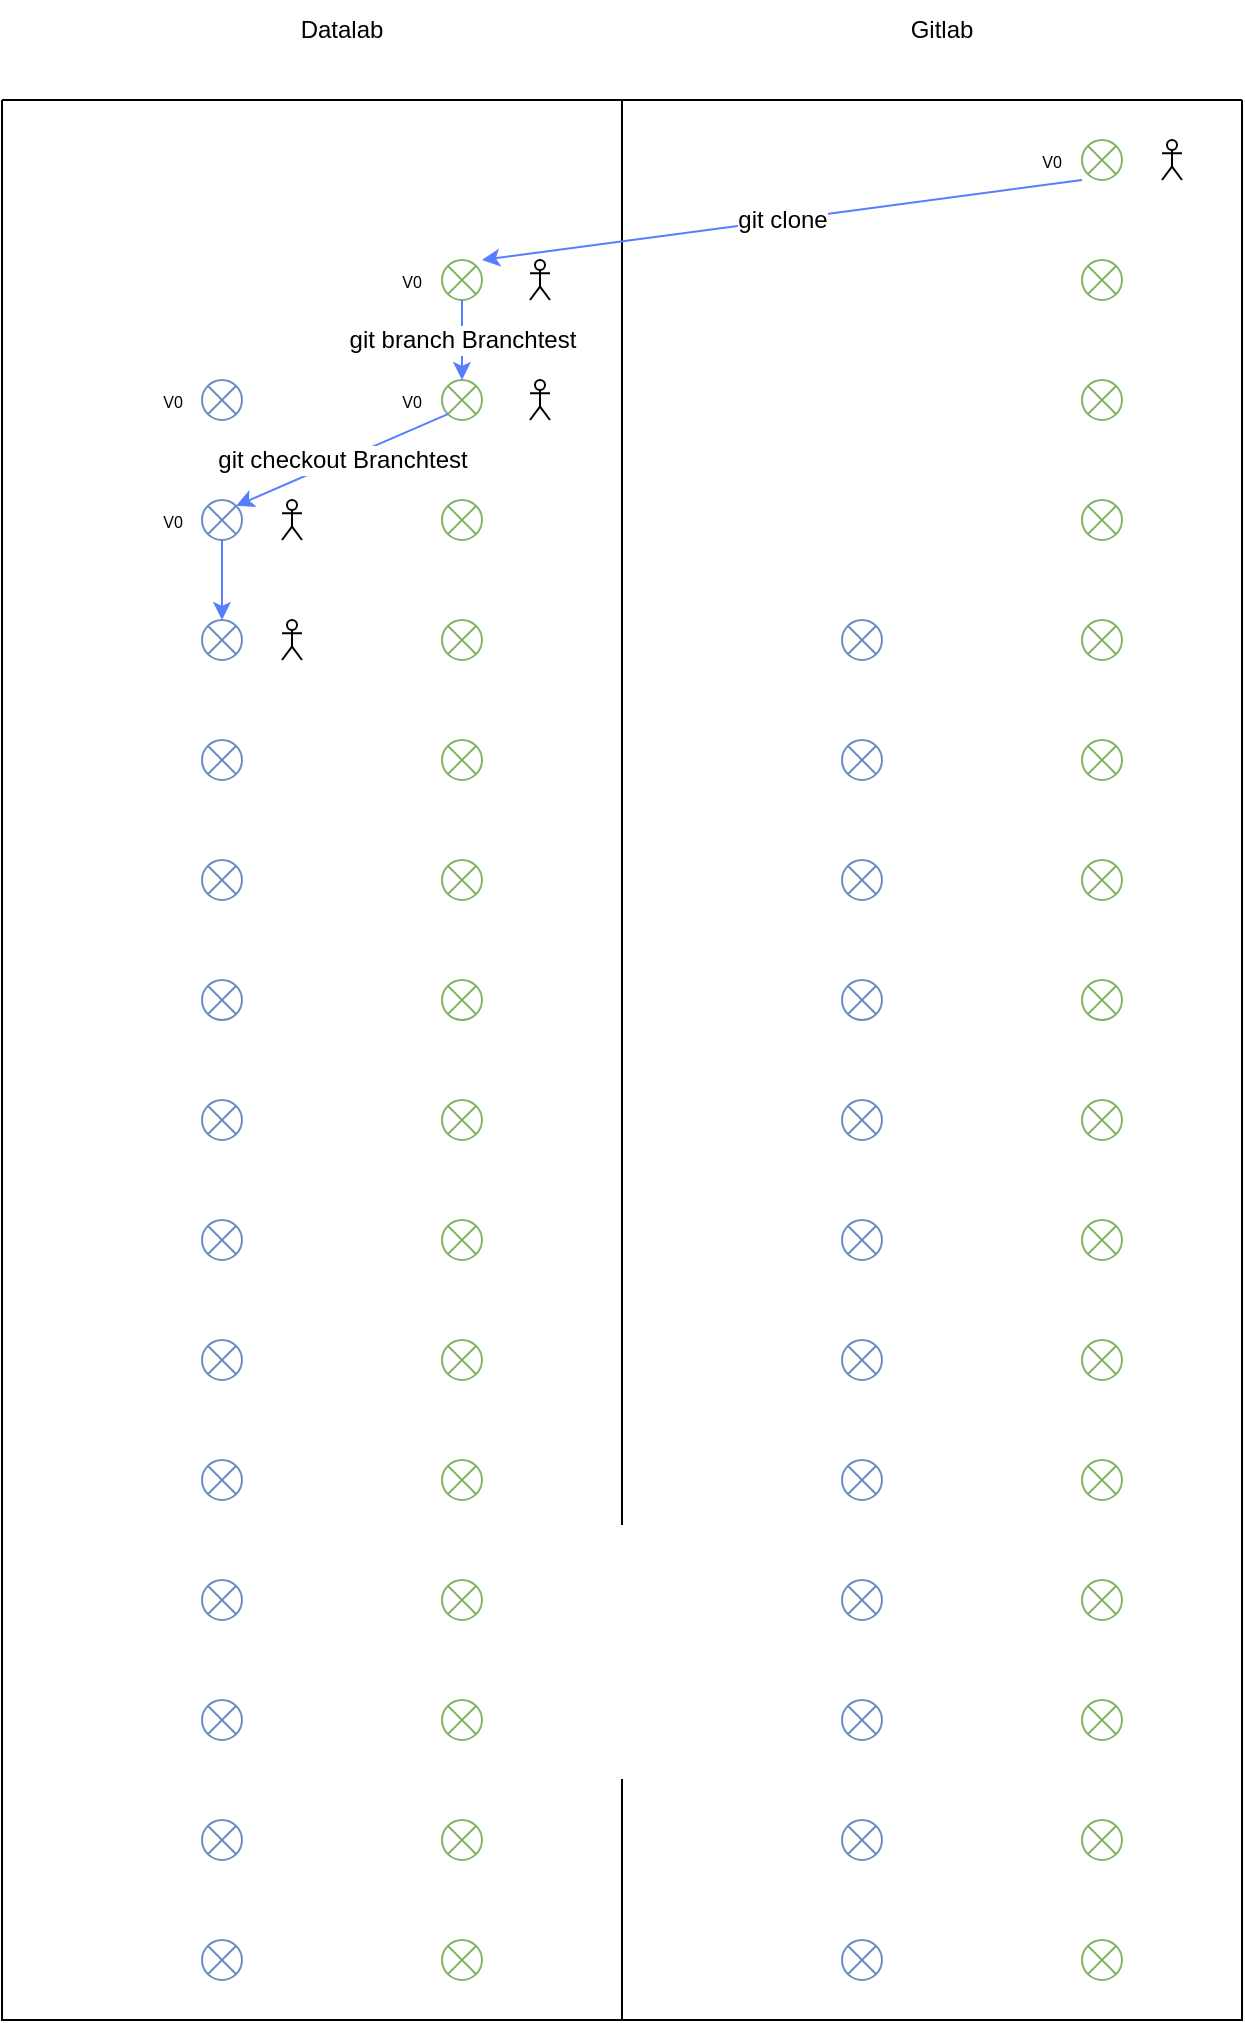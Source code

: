 <mxfile version="20.3.6" type="github">
  <diagram id="nAuwUsPzhKM0GsfRYQqk" name="Page-1">
    <mxGraphModel dx="1422" dy="762" grid="1" gridSize="10" guides="1" tooltips="1" connect="1" arrows="1" fold="1" page="1" pageScale="1" pageWidth="827" pageHeight="1169" math="0" shadow="0">
      <root>
        <mxCell id="0" />
        <mxCell id="1" parent="0" />
        <mxCell id="7mzZi2HHNZOIRyizlRB2-1" value="" style="shape=sumEllipse;perimeter=ellipsePerimeter;whiteSpace=wrap;html=1;backgroundOutline=1;fillColor=none;strokeColor=#82b366;" vertex="1" parent="1">
          <mxGeometry x="680" y="80" width="20" height="20" as="geometry" />
        </mxCell>
        <mxCell id="7mzZi2HHNZOIRyizlRB2-2" value="" style="shape=sumEllipse;perimeter=ellipsePerimeter;whiteSpace=wrap;html=1;backgroundOutline=1;fillColor=none;strokeColor=#82b366;" vertex="1" parent="1">
          <mxGeometry x="680" y="200" width="20" height="20" as="geometry" />
        </mxCell>
        <mxCell id="7mzZi2HHNZOIRyizlRB2-3" value="" style="shape=sumEllipse;perimeter=ellipsePerimeter;whiteSpace=wrap;html=1;backgroundOutline=1;fillColor=none;strokeColor=#82b366;" vertex="1" parent="1">
          <mxGeometry x="680" y="140" width="20" height="20" as="geometry" />
        </mxCell>
        <mxCell id="7mzZi2HHNZOIRyizlRB2-4" value="" style="shape=sumEllipse;perimeter=ellipsePerimeter;whiteSpace=wrap;html=1;backgroundOutline=1;fillColor=none;strokeColor=#82b366;" vertex="1" parent="1">
          <mxGeometry x="680" y="260" width="20" height="20" as="geometry" />
        </mxCell>
        <mxCell id="7mzZi2HHNZOIRyizlRB2-12" value="" style="shape=sumEllipse;perimeter=ellipsePerimeter;whiteSpace=wrap;html=1;backgroundOutline=1;fillColor=none;strokeColor=#82b366;" vertex="1" parent="1">
          <mxGeometry x="680" y="500" width="20" height="20" as="geometry" />
        </mxCell>
        <mxCell id="7mzZi2HHNZOIRyizlRB2-13" value="" style="shape=sumEllipse;perimeter=ellipsePerimeter;whiteSpace=wrap;html=1;backgroundOutline=1;fillColor=none;strokeColor=#82b366;" vertex="1" parent="1">
          <mxGeometry x="680" y="440" width="20" height="20" as="geometry" />
        </mxCell>
        <mxCell id="7mzZi2HHNZOIRyizlRB2-14" value="" style="shape=sumEllipse;perimeter=ellipsePerimeter;whiteSpace=wrap;html=1;backgroundOutline=1;fillColor=none;strokeColor=#82b366;" vertex="1" parent="1">
          <mxGeometry x="680" y="380" width="20" height="20" as="geometry" />
        </mxCell>
        <mxCell id="7mzZi2HHNZOIRyizlRB2-15" value="" style="shape=sumEllipse;perimeter=ellipsePerimeter;whiteSpace=wrap;html=1;backgroundOutline=1;fillColor=none;strokeColor=#82b366;" vertex="1" parent="1">
          <mxGeometry x="680" y="320" width="20" height="20" as="geometry" />
        </mxCell>
        <mxCell id="7mzZi2HHNZOIRyizlRB2-20" value="" style="shape=sumEllipse;perimeter=ellipsePerimeter;whiteSpace=wrap;html=1;backgroundOutline=1;fillColor=none;strokeColor=#82b366;" vertex="1" parent="1">
          <mxGeometry x="680" y="860" width="20" height="20" as="geometry" />
        </mxCell>
        <mxCell id="7mzZi2HHNZOIRyizlRB2-21" value="" style="shape=sumEllipse;perimeter=ellipsePerimeter;whiteSpace=wrap;html=1;backgroundOutline=1;fillColor=none;strokeColor=#82b366;" vertex="1" parent="1">
          <mxGeometry x="680" y="740" width="20" height="20" as="geometry" />
        </mxCell>
        <mxCell id="7mzZi2HHNZOIRyizlRB2-22" value="" style="shape=sumEllipse;perimeter=ellipsePerimeter;whiteSpace=wrap;html=1;backgroundOutline=1;fillColor=none;strokeColor=#82b366;" vertex="1" parent="1">
          <mxGeometry x="680" y="680" width="20" height="20" as="geometry" />
        </mxCell>
        <mxCell id="7mzZi2HHNZOIRyizlRB2-23" value="" style="shape=sumEllipse;perimeter=ellipsePerimeter;whiteSpace=wrap;html=1;backgroundOutline=1;fillColor=none;strokeColor=#82b366;" vertex="1" parent="1">
          <mxGeometry x="680" y="620" width="20" height="20" as="geometry" />
        </mxCell>
        <mxCell id="7mzZi2HHNZOIRyizlRB2-25" value="" style="shape=sumEllipse;perimeter=ellipsePerimeter;whiteSpace=wrap;html=1;backgroundOutline=1;fillColor=none;strokeColor=#82b366;" vertex="1" parent="1">
          <mxGeometry x="680" y="800" width="20" height="20" as="geometry" />
        </mxCell>
        <mxCell id="7mzZi2HHNZOIRyizlRB2-26" value="" style="shape=sumEllipse;perimeter=ellipsePerimeter;whiteSpace=wrap;html=1;backgroundOutline=1;fillColor=none;strokeColor=#82b366;" vertex="1" parent="1">
          <mxGeometry x="680" y="920" width="20" height="20" as="geometry" />
        </mxCell>
        <mxCell id="7mzZi2HHNZOIRyizlRB2-27" value="" style="shape=sumEllipse;perimeter=ellipsePerimeter;whiteSpace=wrap;html=1;backgroundOutline=1;fillColor=none;strokeColor=#82b366;" vertex="1" parent="1">
          <mxGeometry x="680" y="980" width="20" height="20" as="geometry" />
        </mxCell>
        <mxCell id="7mzZi2HHNZOIRyizlRB2-32" value="" style="shape=sumEllipse;perimeter=ellipsePerimeter;whiteSpace=wrap;html=1;backgroundOutline=1;fillColor=none;strokeColor=#82b366;" vertex="1" parent="1">
          <mxGeometry x="680" y="560" width="20" height="20" as="geometry" />
        </mxCell>
        <mxCell id="7mzZi2HHNZOIRyizlRB2-38" value="" style="shape=sumEllipse;perimeter=ellipsePerimeter;whiteSpace=wrap;html=1;backgroundOutline=1;fillColor=none;strokeColor=#82b366;" vertex="1" parent="1">
          <mxGeometry x="360" y="200" width="20" height="20" as="geometry" />
        </mxCell>
        <mxCell id="7mzZi2HHNZOIRyizlRB2-39" value="" style="shape=sumEllipse;perimeter=ellipsePerimeter;whiteSpace=wrap;html=1;backgroundOutline=1;fillColor=none;strokeColor=#82b366;" vertex="1" parent="1">
          <mxGeometry x="360" y="140" width="20" height="20" as="geometry" />
        </mxCell>
        <mxCell id="7mzZi2HHNZOIRyizlRB2-40" value="" style="shape=sumEllipse;perimeter=ellipsePerimeter;whiteSpace=wrap;html=1;backgroundOutline=1;fillColor=none;strokeColor=#82b366;" vertex="1" parent="1">
          <mxGeometry x="360" y="260" width="20" height="20" as="geometry" />
        </mxCell>
        <mxCell id="7mzZi2HHNZOIRyizlRB2-41" value="" style="shape=sumEllipse;perimeter=ellipsePerimeter;whiteSpace=wrap;html=1;backgroundOutline=1;fillColor=none;strokeColor=#82b366;" vertex="1" parent="1">
          <mxGeometry x="360" y="500" width="20" height="20" as="geometry" />
        </mxCell>
        <mxCell id="7mzZi2HHNZOIRyizlRB2-42" value="" style="shape=sumEllipse;perimeter=ellipsePerimeter;whiteSpace=wrap;html=1;backgroundOutline=1;fillColor=none;strokeColor=#82b366;" vertex="1" parent="1">
          <mxGeometry x="360" y="440" width="20" height="20" as="geometry" />
        </mxCell>
        <mxCell id="7mzZi2HHNZOIRyizlRB2-43" value="" style="shape=sumEllipse;perimeter=ellipsePerimeter;whiteSpace=wrap;html=1;backgroundOutline=1;fillColor=none;strokeColor=#82b366;" vertex="1" parent="1">
          <mxGeometry x="360" y="380" width="20" height="20" as="geometry" />
        </mxCell>
        <mxCell id="7mzZi2HHNZOIRyizlRB2-44" value="" style="shape=sumEllipse;perimeter=ellipsePerimeter;whiteSpace=wrap;html=1;backgroundOutline=1;fillColor=none;strokeColor=#82b366;" vertex="1" parent="1">
          <mxGeometry x="360" y="320" width="20" height="20" as="geometry" />
        </mxCell>
        <mxCell id="7mzZi2HHNZOIRyizlRB2-45" value="" style="shape=sumEllipse;perimeter=ellipsePerimeter;whiteSpace=wrap;html=1;backgroundOutline=1;fillColor=none;strokeColor=#82b366;" vertex="1" parent="1">
          <mxGeometry x="360" y="860" width="20" height="20" as="geometry" />
        </mxCell>
        <mxCell id="7mzZi2HHNZOIRyizlRB2-46" value="" style="shape=sumEllipse;perimeter=ellipsePerimeter;whiteSpace=wrap;html=1;backgroundOutline=1;fillColor=none;strokeColor=#82b366;" vertex="1" parent="1">
          <mxGeometry x="360" y="740" width="20" height="20" as="geometry" />
        </mxCell>
        <mxCell id="7mzZi2HHNZOIRyizlRB2-47" value="" style="shape=sumEllipse;perimeter=ellipsePerimeter;whiteSpace=wrap;html=1;backgroundOutline=1;fillColor=none;strokeColor=#82b366;" vertex="1" parent="1">
          <mxGeometry x="360" y="680" width="20" height="20" as="geometry" />
        </mxCell>
        <mxCell id="7mzZi2HHNZOIRyizlRB2-48" value="" style="shape=sumEllipse;perimeter=ellipsePerimeter;whiteSpace=wrap;html=1;backgroundOutline=1;fillColor=none;strokeColor=#82b366;" vertex="1" parent="1">
          <mxGeometry x="360" y="620" width="20" height="20" as="geometry" />
        </mxCell>
        <mxCell id="7mzZi2HHNZOIRyizlRB2-49" value="" style="shape=sumEllipse;perimeter=ellipsePerimeter;whiteSpace=wrap;html=1;backgroundOutline=1;fillColor=none;strokeColor=#82b366;" vertex="1" parent="1">
          <mxGeometry x="360" y="800" width="20" height="20" as="geometry" />
        </mxCell>
        <mxCell id="7mzZi2HHNZOIRyizlRB2-50" value="" style="shape=sumEllipse;perimeter=ellipsePerimeter;whiteSpace=wrap;html=1;backgroundOutline=1;fillColor=none;strokeColor=#82b366;" vertex="1" parent="1">
          <mxGeometry x="360" y="920" width="20" height="20" as="geometry" />
        </mxCell>
        <mxCell id="7mzZi2HHNZOIRyizlRB2-51" value="" style="shape=sumEllipse;perimeter=ellipsePerimeter;whiteSpace=wrap;html=1;backgroundOutline=1;fillColor=none;strokeColor=#82b366;" vertex="1" parent="1">
          <mxGeometry x="360" y="980" width="20" height="20" as="geometry" />
        </mxCell>
        <mxCell id="7mzZi2HHNZOIRyizlRB2-52" value="" style="shape=sumEllipse;perimeter=ellipsePerimeter;whiteSpace=wrap;html=1;backgroundOutline=1;fillColor=none;strokeColor=#82b366;" vertex="1" parent="1">
          <mxGeometry x="360" y="560" width="20" height="20" as="geometry" />
        </mxCell>
        <mxCell id="7mzZi2HHNZOIRyizlRB2-57" value="" style="shape=sumEllipse;perimeter=ellipsePerimeter;whiteSpace=wrap;html=1;backgroundOutline=1;fillColor=none;strokeColor=#6c8ebf;" vertex="1" parent="1">
          <mxGeometry x="560" y="500" width="20" height="20" as="geometry" />
        </mxCell>
        <mxCell id="7mzZi2HHNZOIRyizlRB2-58" value="" style="shape=sumEllipse;perimeter=ellipsePerimeter;whiteSpace=wrap;html=1;backgroundOutline=1;fillColor=none;strokeColor=#6c8ebf;" vertex="1" parent="1">
          <mxGeometry x="560" y="440" width="20" height="20" as="geometry" />
        </mxCell>
        <mxCell id="7mzZi2HHNZOIRyizlRB2-59" value="" style="shape=sumEllipse;perimeter=ellipsePerimeter;whiteSpace=wrap;html=1;backgroundOutline=1;fillColor=none;strokeColor=#6c8ebf;" vertex="1" parent="1">
          <mxGeometry x="560" y="380" width="20" height="20" as="geometry" />
        </mxCell>
        <mxCell id="7mzZi2HHNZOIRyizlRB2-60" value="" style="shape=sumEllipse;perimeter=ellipsePerimeter;whiteSpace=wrap;html=1;backgroundOutline=1;fillColor=none;strokeColor=#6c8ebf;" vertex="1" parent="1">
          <mxGeometry x="560" y="320" width="20" height="20" as="geometry" />
        </mxCell>
        <mxCell id="7mzZi2HHNZOIRyizlRB2-61" value="" style="shape=sumEllipse;perimeter=ellipsePerimeter;whiteSpace=wrap;html=1;backgroundOutline=1;fillColor=none;strokeColor=#6c8ebf;" vertex="1" parent="1">
          <mxGeometry x="560" y="860" width="20" height="20" as="geometry" />
        </mxCell>
        <mxCell id="7mzZi2HHNZOIRyizlRB2-62" value="" style="shape=sumEllipse;perimeter=ellipsePerimeter;whiteSpace=wrap;html=1;backgroundOutline=1;fillColor=none;strokeColor=#6c8ebf;" vertex="1" parent="1">
          <mxGeometry x="560" y="740" width="20" height="20" as="geometry" />
        </mxCell>
        <mxCell id="7mzZi2HHNZOIRyizlRB2-63" value="" style="shape=sumEllipse;perimeter=ellipsePerimeter;whiteSpace=wrap;html=1;backgroundOutline=1;fillColor=none;strokeColor=#6c8ebf;" vertex="1" parent="1">
          <mxGeometry x="560" y="680" width="20" height="20" as="geometry" />
        </mxCell>
        <mxCell id="7mzZi2HHNZOIRyizlRB2-64" value="" style="shape=sumEllipse;perimeter=ellipsePerimeter;whiteSpace=wrap;html=1;backgroundOutline=1;fillColor=none;strokeColor=#6c8ebf;" vertex="1" parent="1">
          <mxGeometry x="560" y="620" width="20" height="20" as="geometry" />
        </mxCell>
        <mxCell id="7mzZi2HHNZOIRyizlRB2-65" value="" style="shape=sumEllipse;perimeter=ellipsePerimeter;whiteSpace=wrap;html=1;backgroundOutline=1;fillColor=none;strokeColor=#6c8ebf;" vertex="1" parent="1">
          <mxGeometry x="560" y="800" width="20" height="20" as="geometry" />
        </mxCell>
        <mxCell id="7mzZi2HHNZOIRyizlRB2-66" value="" style="shape=sumEllipse;perimeter=ellipsePerimeter;whiteSpace=wrap;html=1;backgroundOutline=1;fillColor=none;strokeColor=#6c8ebf;" vertex="1" parent="1">
          <mxGeometry x="560" y="920" width="20" height="20" as="geometry" />
        </mxCell>
        <mxCell id="7mzZi2HHNZOIRyizlRB2-67" value="" style="shape=sumEllipse;perimeter=ellipsePerimeter;whiteSpace=wrap;html=1;backgroundOutline=1;fillColor=none;strokeColor=#6c8ebf;" vertex="1" parent="1">
          <mxGeometry x="560" y="980" width="20" height="20" as="geometry" />
        </mxCell>
        <mxCell id="7mzZi2HHNZOIRyizlRB2-68" value="" style="shape=sumEllipse;perimeter=ellipsePerimeter;whiteSpace=wrap;html=1;backgroundOutline=1;fillColor=none;strokeColor=#6c8ebf;" vertex="1" parent="1">
          <mxGeometry x="560" y="560" width="20" height="20" as="geometry" />
        </mxCell>
        <mxCell id="7mzZi2HHNZOIRyizlRB2-70" value="" style="shape=sumEllipse;perimeter=ellipsePerimeter;whiteSpace=wrap;html=1;backgroundOutline=1;fillColor=none;strokeColor=#6c8ebf;" vertex="1" parent="1">
          <mxGeometry x="240" y="200" width="20" height="20" as="geometry" />
        </mxCell>
        <mxCell id="7mzZi2HHNZOIRyizlRB2-72" value="" style="shape=sumEllipse;perimeter=ellipsePerimeter;whiteSpace=wrap;html=1;backgroundOutline=1;fillColor=none;strokeColor=#6c8ebf;" vertex="1" parent="1">
          <mxGeometry x="240" y="260" width="20" height="20" as="geometry" />
        </mxCell>
        <mxCell id="7mzZi2HHNZOIRyizlRB2-73" value="" style="shape=sumEllipse;perimeter=ellipsePerimeter;whiteSpace=wrap;html=1;backgroundOutline=1;fillColor=none;strokeColor=#6c8ebf;" vertex="1" parent="1">
          <mxGeometry x="240" y="500" width="20" height="20" as="geometry" />
        </mxCell>
        <mxCell id="7mzZi2HHNZOIRyizlRB2-74" value="" style="shape=sumEllipse;perimeter=ellipsePerimeter;whiteSpace=wrap;html=1;backgroundOutline=1;fillColor=none;strokeColor=#6c8ebf;" vertex="1" parent="1">
          <mxGeometry x="240" y="440" width="20" height="20" as="geometry" />
        </mxCell>
        <mxCell id="7mzZi2HHNZOIRyizlRB2-75" value="" style="shape=sumEllipse;perimeter=ellipsePerimeter;whiteSpace=wrap;html=1;backgroundOutline=1;fillColor=none;strokeColor=#6c8ebf;" vertex="1" parent="1">
          <mxGeometry x="240" y="380" width="20" height="20" as="geometry" />
        </mxCell>
        <mxCell id="7mzZi2HHNZOIRyizlRB2-76" value="" style="shape=sumEllipse;perimeter=ellipsePerimeter;whiteSpace=wrap;html=1;backgroundOutline=1;fillColor=none;strokeColor=#6c8ebf;" vertex="1" parent="1">
          <mxGeometry x="240" y="320" width="20" height="20" as="geometry" />
        </mxCell>
        <mxCell id="7mzZi2HHNZOIRyizlRB2-77" value="" style="shape=sumEllipse;perimeter=ellipsePerimeter;whiteSpace=wrap;html=1;backgroundOutline=1;fillColor=none;strokeColor=#6c8ebf;" vertex="1" parent="1">
          <mxGeometry x="240" y="860" width="20" height="20" as="geometry" />
        </mxCell>
        <mxCell id="7mzZi2HHNZOIRyizlRB2-78" value="" style="shape=sumEllipse;perimeter=ellipsePerimeter;whiteSpace=wrap;html=1;backgroundOutline=1;fillColor=none;strokeColor=#6c8ebf;" vertex="1" parent="1">
          <mxGeometry x="240" y="740" width="20" height="20" as="geometry" />
        </mxCell>
        <mxCell id="7mzZi2HHNZOIRyizlRB2-79" value="" style="shape=sumEllipse;perimeter=ellipsePerimeter;whiteSpace=wrap;html=1;backgroundOutline=1;fillColor=none;strokeColor=#6c8ebf;" vertex="1" parent="1">
          <mxGeometry x="240" y="680" width="20" height="20" as="geometry" />
        </mxCell>
        <mxCell id="7mzZi2HHNZOIRyizlRB2-80" value="" style="shape=sumEllipse;perimeter=ellipsePerimeter;whiteSpace=wrap;html=1;backgroundOutline=1;fillColor=none;strokeColor=#6c8ebf;" vertex="1" parent="1">
          <mxGeometry x="240" y="620" width="20" height="20" as="geometry" />
        </mxCell>
        <mxCell id="7mzZi2HHNZOIRyizlRB2-81" value="" style="shape=sumEllipse;perimeter=ellipsePerimeter;whiteSpace=wrap;html=1;backgroundOutline=1;fillColor=none;strokeColor=#6c8ebf;" vertex="1" parent="1">
          <mxGeometry x="240" y="800" width="20" height="20" as="geometry" />
        </mxCell>
        <mxCell id="7mzZi2HHNZOIRyizlRB2-82" value="" style="shape=sumEllipse;perimeter=ellipsePerimeter;whiteSpace=wrap;html=1;backgroundOutline=1;fillColor=none;strokeColor=#6c8ebf;" vertex="1" parent="1">
          <mxGeometry x="240" y="920" width="20" height="20" as="geometry" />
        </mxCell>
        <mxCell id="7mzZi2HHNZOIRyizlRB2-83" value="" style="shape=sumEllipse;perimeter=ellipsePerimeter;whiteSpace=wrap;html=1;backgroundOutline=1;fillColor=none;strokeColor=#6c8ebf;" vertex="1" parent="1">
          <mxGeometry x="240" y="980" width="20" height="20" as="geometry" />
        </mxCell>
        <mxCell id="7mzZi2HHNZOIRyizlRB2-84" value="" style="shape=sumEllipse;perimeter=ellipsePerimeter;whiteSpace=wrap;html=1;backgroundOutline=1;fillColor=none;strokeColor=#6c8ebf;" vertex="1" parent="1">
          <mxGeometry x="240" y="560" width="20" height="20" as="geometry" />
        </mxCell>
        <mxCell id="7mzZi2HHNZOIRyizlRB2-85" value="" style="swimlane;startSize=0;fillColor=none;" vertex="1" parent="1">
          <mxGeometry x="140" y="60" width="310" height="960" as="geometry" />
        </mxCell>
        <mxCell id="7mzZi2HHNZOIRyizlRB2-89" value="&lt;font style=&quot;font-size: 8px;&quot;&gt;V0&lt;/font&gt;" style="text;html=1;strokeColor=none;fillColor=none;align=center;verticalAlign=middle;whiteSpace=wrap;rounded=0;" vertex="1" parent="7mzZi2HHNZOIRyizlRB2-85">
          <mxGeometry x="200" y="85" width="10" height="10" as="geometry" />
        </mxCell>
        <mxCell id="7mzZi2HHNZOIRyizlRB2-103" value="&lt;font style=&quot;font-size: 8px;&quot;&gt;V0&lt;/font&gt;" style="text;html=1;strokeColor=none;fillColor=none;align=center;verticalAlign=middle;rounded=0;spacing=1;" vertex="1" parent="7mzZi2HHNZOIRyizlRB2-85">
          <mxGeometry x="80" y="145" width="10" height="10" as="geometry" />
        </mxCell>
        <mxCell id="7mzZi2HHNZOIRyizlRB2-114" value="" style="shape=umlActor;verticalLabelPosition=bottom;verticalAlign=top;html=1;outlineConnect=0;fontSize=12;fillColor=none;" vertex="1" parent="7mzZi2HHNZOIRyizlRB2-85">
          <mxGeometry x="264" y="80" width="10" height="20" as="geometry" />
        </mxCell>
        <mxCell id="7mzZi2HHNZOIRyizlRB2-117" value="&lt;font style=&quot;font-size: 8px;&quot;&gt;V0&lt;/font&gt;" style="text;html=1;strokeColor=none;fillColor=none;align=center;verticalAlign=middle;whiteSpace=wrap;rounded=0;" vertex="1" parent="7mzZi2HHNZOIRyizlRB2-85">
          <mxGeometry x="200" y="145" width="10" height="10" as="geometry" />
        </mxCell>
        <mxCell id="7mzZi2HHNZOIRyizlRB2-118" value="" style="shape=umlActor;verticalLabelPosition=bottom;verticalAlign=top;html=1;outlineConnect=0;fontSize=12;fillColor=none;" vertex="1" parent="7mzZi2HHNZOIRyizlRB2-85">
          <mxGeometry x="264" y="140" width="10" height="20" as="geometry" />
        </mxCell>
        <mxCell id="7mzZi2HHNZOIRyizlRB2-120" value="&lt;font style=&quot;font-size: 8px;&quot;&gt;V0&lt;/font&gt;" style="text;html=1;strokeColor=none;fillColor=none;align=center;verticalAlign=middle;rounded=0;spacing=1;" vertex="1" parent="7mzZi2HHNZOIRyizlRB2-85">
          <mxGeometry x="80" y="205" width="10" height="10" as="geometry" />
        </mxCell>
        <mxCell id="7mzZi2HHNZOIRyizlRB2-122" value="" style="shape=umlActor;verticalLabelPosition=bottom;verticalAlign=top;html=1;outlineConnect=0;fontSize=12;fillColor=none;" vertex="1" parent="7mzZi2HHNZOIRyizlRB2-85">
          <mxGeometry x="140" y="200" width="10" height="20" as="geometry" />
        </mxCell>
        <mxCell id="7mzZi2HHNZOIRyizlRB2-123" value="" style="shape=umlActor;verticalLabelPosition=bottom;verticalAlign=top;html=1;outlineConnect=0;fontSize=12;fillColor=none;" vertex="1" parent="7mzZi2HHNZOIRyizlRB2-85">
          <mxGeometry x="140" y="260" width="10" height="20" as="geometry" />
        </mxCell>
        <mxCell id="7mzZi2HHNZOIRyizlRB2-86" value="" style="swimlane;startSize=0;fillColor=none;" vertex="1" parent="1">
          <mxGeometry x="450" y="60" width="310" height="960" as="geometry" />
        </mxCell>
        <mxCell id="7mzZi2HHNZOIRyizlRB2-90" value="&lt;font style=&quot;font-size: 8px;&quot;&gt;V0&lt;/font&gt;" style="text;html=1;strokeColor=none;fillColor=none;align=center;verticalAlign=middle;whiteSpace=wrap;rounded=0;" vertex="1" parent="7mzZi2HHNZOIRyizlRB2-86">
          <mxGeometry x="210" y="25" width="10" height="10" as="geometry" />
        </mxCell>
        <mxCell id="7mzZi2HHNZOIRyizlRB2-113" value="" style="shape=umlActor;verticalLabelPosition=bottom;verticalAlign=top;html=1;outlineConnect=0;fontSize=12;fillColor=none;" vertex="1" parent="7mzZi2HHNZOIRyizlRB2-86">
          <mxGeometry x="270" y="20" width="10" height="20" as="geometry" />
        </mxCell>
        <mxCell id="7mzZi2HHNZOIRyizlRB2-87" value="Datalab" style="text;html=1;strokeColor=none;fillColor=none;align=center;verticalAlign=middle;whiteSpace=wrap;rounded=0;" vertex="1" parent="1">
          <mxGeometry x="220" y="10" width="180" height="30" as="geometry" />
        </mxCell>
        <mxCell id="7mzZi2HHNZOIRyizlRB2-88" value="Gitlab" style="text;html=1;strokeColor=none;fillColor=none;align=center;verticalAlign=middle;whiteSpace=wrap;rounded=0;" vertex="1" parent="1">
          <mxGeometry x="550" y="10" width="120" height="30" as="geometry" />
        </mxCell>
        <mxCell id="7mzZi2HHNZOIRyizlRB2-110" value="&lt;font style=&quot;font-size: 12px;&quot;&gt;git clone&lt;/font&gt;" style="endArrow=classic;html=1;rounded=0;fontSize=8;fillColor=#dae8fc;strokeColor=#577EFF;" edge="1" parent="1">
          <mxGeometry relative="1" as="geometry">
            <mxPoint x="680" y="100" as="sourcePoint" />
            <mxPoint x="380" y="140" as="targetPoint" />
            <Array as="points">
              <mxPoint x="530" y="120" />
            </Array>
          </mxGeometry>
        </mxCell>
        <mxCell id="7mzZi2HHNZOIRyizlRB2-116" value="&lt;font style=&quot;font-size: 12px;&quot;&gt;git branch Branchtest&lt;/font&gt;" style="endArrow=classic;html=1;rounded=0;fontSize=8;exitX=0.5;exitY=1;exitDx=0;exitDy=0;entryX=0.5;entryY=0;entryDx=0;entryDy=0;fillColor=#dae8fc;strokeColor=#577EFF;" edge="1" parent="1" source="7mzZi2HHNZOIRyizlRB2-39" target="7mzZi2HHNZOIRyizlRB2-38">
          <mxGeometry relative="1" as="geometry">
            <mxPoint x="690" y="100" as="sourcePoint" />
            <mxPoint x="390" y="160" as="targetPoint" />
            <Array as="points" />
          </mxGeometry>
        </mxCell>
        <mxCell id="7mzZi2HHNZOIRyizlRB2-119" value="&lt;font style=&quot;font-size: 12px;&quot;&gt;git checkout Branchtest&lt;/font&gt;" style="endArrow=classic;html=1;rounded=0;fontSize=8;exitX=0;exitY=1;exitDx=0;exitDy=0;entryX=1;entryY=0;entryDx=0;entryDy=0;fillColor=#dae8fc;strokeColor=#577EFF;" edge="1" parent="1" source="7mzZi2HHNZOIRyizlRB2-38" target="7mzZi2HHNZOIRyizlRB2-72">
          <mxGeometry relative="1" as="geometry">
            <mxPoint x="690" y="100" as="sourcePoint" />
            <mxPoint x="390" y="160" as="targetPoint" />
            <Array as="points" />
          </mxGeometry>
        </mxCell>
        <mxCell id="7mzZi2HHNZOIRyizlRB2-121" value="" style="endArrow=classic;html=1;rounded=0;fontSize=8;fillColor=#dae8fc;strokeColor=#577EFF;exitX=0.5;exitY=1;exitDx=0;exitDy=0;entryX=0.5;entryY=0;entryDx=0;entryDy=0;" edge="1" parent="1" source="7mzZi2HHNZOIRyizlRB2-72" target="7mzZi2HHNZOIRyizlRB2-76">
          <mxGeometry relative="1" as="geometry">
            <mxPoint x="690" y="110" as="sourcePoint" />
            <mxPoint x="390" y="150" as="targetPoint" />
            <Array as="points" />
          </mxGeometry>
        </mxCell>
      </root>
    </mxGraphModel>
  </diagram>
</mxfile>
